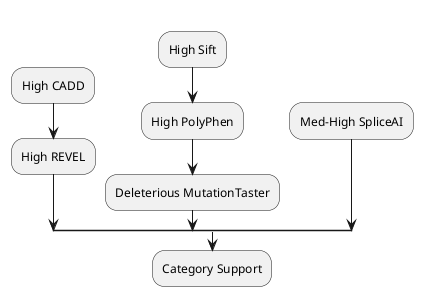 @startuml
split
    -[hidden]->
    :High CADD;
    :High REVEL;
split again
    -[hidden]->
    :High Sift;
    :High PolyPhen;
    :Deleterious MutationTaster;
split again
    -[hidden]->
    :Med-High SpliceAI;
end split
:Category Support;
@enduml
